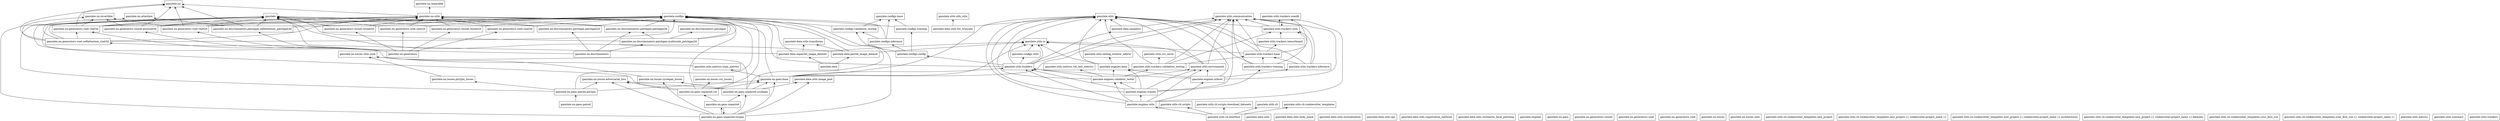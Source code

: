 digraph "packages_ganslate_hierarchy" {
rankdir=BT
charset="utf-8"
"ganslate" [color="black", label=<ganslate>, shape="box", style="solid"];
"ganslate.configs" [color="black", label=<ganslate.configs>, shape="box", style="solid"];
"ganslate.configs.base" [color="black", label=<ganslate.configs.base>, shape="box", style="solid"];
"ganslate.configs.config" [color="black", label=<ganslate.configs.config>, shape="box", style="solid"];
"ganslate.configs.inference" [color="black", label=<ganslate.configs.inference>, shape="box", style="solid"];
"ganslate.configs.training" [color="black", label=<ganslate.configs.training>, shape="box", style="solid"];
"ganslate.configs.utils" [color="black", label=<ganslate.configs.utils>, shape="box", style="solid"];
"ganslate.configs.validation_testing" [color="black", label=<ganslate.configs.validation_testing>, shape="box", style="solid"];
"ganslate.data" [color="black", label=<ganslate.data>, shape="box", style="solid"];
"ganslate.data.paired_image_dataset" [color="black", label=<ganslate.data.paired_image_dataset>, shape="box", style="solid"];
"ganslate.data.samplers" [color="black", label=<ganslate.data.samplers>, shape="box", style="solid"];
"ganslate.data.unpaired_image_dataset" [color="black", label=<ganslate.data.unpaired_image_dataset>, shape="box", style="solid"];
"ganslate.data.utils" [color="black", label=<ganslate.data.utils>, shape="box", style="solid"];
"ganslate.data.utils.body_mask" [color="black", label=<ganslate.data.utils.body_mask>, shape="box", style="solid"];
"ganslate.data.utils.fov_truncate" [color="black", label=<ganslate.data.utils.fov_truncate>, shape="box", style="solid"];
"ganslate.data.utils.image_pool" [color="black", label=<ganslate.data.utils.image_pool>, shape="box", style="solid"];
"ganslate.data.utils.normalization" [color="black", label=<ganslate.data.utils.normalization>, shape="box", style="solid"];
"ganslate.data.utils.ops" [color="black", label=<ganslate.data.utils.ops>, shape="box", style="solid"];
"ganslate.data.utils.registration_methods" [color="black", label=<ganslate.data.utils.registration_methods>, shape="box", style="solid"];
"ganslate.data.utils.stochastic_focal_patching" [color="black", label=<ganslate.data.utils.stochastic_focal_patching>, shape="box", style="solid"];
"ganslate.data.utils.transforms" [color="black", label=<ganslate.data.utils.transforms>, shape="box", style="solid"];
"ganslate.engines" [color="black", label=<ganslate.engines>, shape="box", style="solid"];
"ganslate.engines.base" [color="black", label=<ganslate.engines.base>, shape="box", style="solid"];
"ganslate.engines.inferer" [color="black", label=<ganslate.engines.inferer>, shape="box", style="solid"];
"ganslate.engines.trainer" [color="black", label=<ganslate.engines.trainer>, shape="box", style="solid"];
"ganslate.engines.utils" [color="black", label=<ganslate.engines.utils>, shape="box", style="solid"];
"ganslate.engines.validator_tester" [color="black", label=<ganslate.engines.validator_tester>, shape="box", style="solid"];
"ganslate.nn" [color="black", label=<ganslate.nn>, shape="box", style="solid"];
"ganslate.nn.attention" [color="black", label=<ganslate.nn.attention>, shape="box", style="solid"];
"ganslate.nn.discriminators" [color="black", label=<ganslate.nn.discriminators>, shape="box", style="solid"];
"ganslate.nn.discriminators.patchgan" [color="black", label=<ganslate.nn.discriminators.patchgan>, shape="box", style="solid"];
"ganslate.nn.discriminators.patchgan.multiscale_patchgan3d" [color="black", label=<ganslate.nn.discriminators.patchgan.multiscale_patchgan3d>, shape="box", style="solid"];
"ganslate.nn.discriminators.patchgan.patchgan2d" [color="black", label=<ganslate.nn.discriminators.patchgan.patchgan2d>, shape="box", style="solid"];
"ganslate.nn.discriminators.patchgan.patchgan3d" [color="black", label=<ganslate.nn.discriminators.patchgan.patchgan3d>, shape="box", style="solid"];
"ganslate.nn.discriminators.patchgan.selfattention_patchgan3d" [color="black", label=<ganslate.nn.discriminators.patchgan.selfattention_patchgan3d>, shape="box", style="solid"];
"ganslate.nn.gans" [color="black", label=<ganslate.nn.gans>, shape="box", style="solid"];
"ganslate.nn.gans.base" [color="black", label=<ganslate.nn.gans.base>, shape="box", style="solid"];
"ganslate.nn.gans.paired" [color="black", label=<ganslate.nn.gans.paired>, shape="box", style="solid"];
"ganslate.nn.gans.paired.pix2pix" [color="black", label=<ganslate.nn.gans.paired.pix2pix>, shape="box", style="solid"];
"ganslate.nn.gans.unpaired" [color="black", label=<ganslate.nn.gans.unpaired>, shape="box", style="solid"];
"ganslate.nn.gans.unpaired.cut" [color="black", label=<ganslate.nn.gans.unpaired.cut>, shape="box", style="solid"];
"ganslate.nn.gans.unpaired.cyclegan" [color="black", label=<ganslate.nn.gans.unpaired.cyclegan>, shape="box", style="solid"];
"ganslate.nn.gans.unpaired.revgan" [color="black", label=<ganslate.nn.gans.unpaired.revgan>, shape="box", style="solid"];
"ganslate.nn.generators" [color="black", label=<ganslate.nn.generators>, shape="box", style="solid"];
"ganslate.nn.generators.resnet" [color="black", label=<ganslate.nn.generators.resnet>, shape="box", style="solid"];
"ganslate.nn.generators.resnet.piresnet3d" [color="black", label=<ganslate.nn.generators.resnet.piresnet3d>, shape="box", style="solid"];
"ganslate.nn.generators.resnet.resnet2d" [color="black", label=<ganslate.nn.generators.resnet.resnet2d>, shape="box", style="solid"];
"ganslate.nn.generators.resnet.resnet3d" [color="black", label=<ganslate.nn.generators.resnet.resnet3d>, shape="box", style="solid"];
"ganslate.nn.generators.unet" [color="black", label=<ganslate.nn.generators.unet>, shape="box", style="solid"];
"ganslate.nn.generators.unet.unet2d" [color="black", label=<ganslate.nn.generators.unet.unet2d>, shape="box", style="solid"];
"ganslate.nn.generators.unet.unet3d" [color="black", label=<ganslate.nn.generators.unet.unet3d>, shape="box", style="solid"];
"ganslate.nn.generators.vnet" [color="black", label=<ganslate.nn.generators.vnet>, shape="box", style="solid"];
"ganslate.nn.generators.vnet.selfattention_vnet3d" [color="black", label=<ganslate.nn.generators.vnet.selfattention_vnet3d>, shape="box", style="solid"];
"ganslate.nn.generators.vnet.vnet2d" [color="black", label=<ganslate.nn.generators.vnet.vnet2d>, shape="box", style="solid"];
"ganslate.nn.generators.vnet.vnet3d" [color="black", label=<ganslate.nn.generators.vnet.vnet3d>, shape="box", style="solid"];
"ganslate.nn.invertible" [color="black", label=<ganslate.nn.invertible>, shape="box", style="solid"];
"ganslate.nn.losses" [color="black", label=<ganslate.nn.losses>, shape="box", style="solid"];
"ganslate.nn.losses.adversarial_loss" [color="black", label=<ganslate.nn.losses.adversarial_loss>, shape="box", style="solid"];
"ganslate.nn.losses.cut_losses" [color="black", label=<ganslate.nn.losses.cut_losses>, shape="box", style="solid"];
"ganslate.nn.losses.cyclegan_losses" [color="black", label=<ganslate.nn.losses.cyclegan_losses>, shape="box", style="solid"];
"ganslate.nn.losses.pix2pix_losses" [color="black", label=<ganslate.nn.losses.pix2pix_losses>, shape="box", style="solid"];
"ganslate.nn.losses.utils" [color="black", label=<ganslate.nn.losses.utils>, shape="box", style="solid"];
"ganslate.nn.losses.utils.ssim" [color="black", label=<ganslate.nn.losses.utils.ssim>, shape="box", style="solid"];
"ganslate.nn.separable" [color="black", label=<ganslate.nn.separable>, shape="box", style="solid"];
"ganslate.nn.utils" [color="black", label=<ganslate.nn.utils>, shape="box", style="solid"];
"ganslate.utils" [color="black", label=<ganslate.utils>, shape="box", style="solid"];
"ganslate.utils.builders" [color="black", label=<ganslate.utils.builders>, shape="box", style="solid"];
"ganslate.utils.cli" [color="black", label=<ganslate.utils.cli>, shape="box", style="solid"];
"ganslate.utils.cli.cookiecutter_templates" [color="black", label=<ganslate.utils.cli.cookiecutter_templates>, shape="box", style="solid"];
"ganslate.utils.cli.cookiecutter_templates.new_project" [color="black", label=<ganslate.utils.cli.cookiecutter_templates.new_project>, shape="box", style="solid"];
"ganslate.utils.cli.cookiecutter_templates.new_project.{{ cookiecutter.project_name }}" [color="black", label=<ganslate.utils.cli.cookiecutter_templates.new_project.{{ cookiecutter.project_name }}>, shape="box", style="solid"];
"ganslate.utils.cli.cookiecutter_templates.new_project.{{ cookiecutter.project_name }}.architectures" [color="black", label=<ganslate.utils.cli.cookiecutter_templates.new_project.{{ cookiecutter.project_name }}.architectures>, shape="box", style="solid"];
"ganslate.utils.cli.cookiecutter_templates.new_project.{{ cookiecutter.project_name }}.datasets" [color="black", label=<ganslate.utils.cli.cookiecutter_templates.new_project.{{ cookiecutter.project_name }}.datasets>, shape="box", style="solid"];
"ganslate.utils.cli.cookiecutter_templates.your_first_run" [color="black", label=<ganslate.utils.cli.cookiecutter_templates.your_first_run>, shape="box", style="solid"];
"ganslate.utils.cli.cookiecutter_templates.your_first_run.{{ cookiecutter.project_name }}" [color="black", label=<ganslate.utils.cli.cookiecutter_templates.your_first_run.{{ cookiecutter.project_name }}>, shape="box", style="solid"];
"ganslate.utils.cli.interface" [color="black", label=<ganslate.utils.cli.interface>, shape="box", style="solid"];
"ganslate.utils.cli.scripts" [color="black", label=<ganslate.utils.cli.scripts>, shape="box", style="solid"];
"ganslate.utils.cli.scripts.download_datasets" [color="black", label=<ganslate.utils.cli.scripts.download_datasets>, shape="box", style="solid"];
"ganslate.utils.communication" [color="black", label=<ganslate.utils.communication>, shape="box", style="solid"];
"ganslate.utils.csv_saver" [color="black", label=<ganslate.utils.csv_saver>, shape="box", style="solid"];
"ganslate.utils.environment" [color="black", label=<ganslate.utils.environment>, shape="box", style="solid"];
"ganslate.utils.io" [color="black", label=<ganslate.utils.io>, shape="box", style="solid"];
"ganslate.utils.metrics" [color="black", label=<ganslate.utils.metrics>, shape="box", style="solid"];
"ganslate.utils.metrics.train_metrics" [color="black", label=<ganslate.utils.metrics.train_metrics>, shape="box", style="solid"];
"ganslate.utils.metrics.val_test_metrics" [color="black", label=<ganslate.utils.metrics.val_test_metrics>, shape="box", style="solid"];
"ganslate.utils.sitk_utils" [color="black", label=<ganslate.utils.sitk_utils>, shape="box", style="solid"];
"ganslate.utils.sliding_window_inferer" [color="black", label=<ganslate.utils.sliding_window_inferer>, shape="box", style="solid"];
"ganslate.utils.summary" [color="black", label=<ganslate.utils.summary>, shape="box", style="solid"];
"ganslate.utils.trackers" [color="black", label=<ganslate.utils.trackers>, shape="box", style="solid"];
"ganslate.utils.trackers.base" [color="black", label=<ganslate.utils.trackers.base>, shape="box", style="solid"];
"ganslate.utils.trackers.inference" [color="black", label=<ganslate.utils.trackers.inference>, shape="box", style="solid"];
"ganslate.utils.trackers.tensorboard" [color="black", label=<ganslate.utils.trackers.tensorboard>, shape="box", style="solid"];
"ganslate.utils.trackers.training" [color="black", label=<ganslate.utils.trackers.training>, shape="box", style="solid"];
"ganslate.utils.trackers.utils" [color="black", label=<ganslate.utils.trackers.utils>, shape="box", style="solid"];
"ganslate.utils.trackers.validation_testing" [color="black", label=<ganslate.utils.trackers.validation_testing>, shape="box", style="solid"];
"ganslate.utils.trackers.wandb" [color="black", label=<ganslate.utils.trackers.wandb>, shape="box", style="solid"];
"ganslate.configs.config" -> "ganslate.configs.inference" [arrowhead="open", arrowtail="none"];
"ganslate.configs.config" -> "ganslate.configs.training" [arrowhead="open", arrowtail="none"];
"ganslate.configs.config" -> "ganslate.configs.validation_testing" [arrowhead="open", arrowtail="none"];
"ganslate.configs.inference" -> "ganslate.configs" [arrowhead="open", arrowtail="none"];
"ganslate.configs.inference" -> "ganslate.configs.base" [arrowhead="open", arrowtail="none"];
"ganslate.configs.inference" -> "ganslate.configs.validation_testing" [arrowhead="open", arrowtail="none"];
"ganslate.configs.training" -> "ganslate.configs" [arrowhead="open", arrowtail="none"];
"ganslate.configs.training" -> "ganslate.configs.base" [arrowhead="open", arrowtail="none"];
"ganslate.configs.utils" -> "ganslate.utils.io" [arrowhead="open", arrowtail="none"];
"ganslate.configs.validation_testing" -> "ganslate.configs" [arrowhead="open", arrowtail="none"];
"ganslate.configs.validation_testing" -> "ganslate.configs.base" [arrowhead="open", arrowtail="none"];
"ganslate.data" -> "ganslate.data.paired_image_dataset" [arrowhead="open", arrowtail="none"];
"ganslate.data" -> "ganslate.data.unpaired_image_dataset" [arrowhead="open", arrowtail="none"];
"ganslate.data.paired_image_dataset" -> "ganslate" [arrowhead="open", arrowtail="none"];
"ganslate.data.paired_image_dataset" -> "ganslate.configs" [arrowhead="open", arrowtail="none"];
"ganslate.data.paired_image_dataset" -> "ganslate.data.utils.transforms" [arrowhead="open", arrowtail="none"];
"ganslate.data.paired_image_dataset" -> "ganslate.utils.io" [arrowhead="open", arrowtail="none"];
"ganslate.data.samplers" -> "ganslate.utils" [arrowhead="open", arrowtail="none"];
"ganslate.data.samplers" -> "ganslate.utils.communication" [arrowhead="open", arrowtail="none"];
"ganslate.data.unpaired_image_dataset" -> "ganslate" [arrowhead="open", arrowtail="none"];
"ganslate.data.unpaired_image_dataset" -> "ganslate.configs" [arrowhead="open", arrowtail="none"];
"ganslate.data.unpaired_image_dataset" -> "ganslate.data.utils.transforms" [arrowhead="open", arrowtail="none"];
"ganslate.data.unpaired_image_dataset" -> "ganslate.utils.io" [arrowhead="open", arrowtail="none"];
"ganslate.data.utils.fov_truncate" -> "ganslate.utils" [arrowhead="open", arrowtail="none"];
"ganslate.data.utils.fov_truncate" -> "ganslate.utils.sitk_utils" [arrowhead="open", arrowtail="none"];
"ganslate.engines.base" -> "ganslate.utils" [arrowhead="open", arrowtail="none"];
"ganslate.engines.base" -> "ganslate.utils.io" [arrowhead="open", arrowtail="none"];
"ganslate.engines.base" -> "ganslate.utils.sliding_window_inferer" [arrowhead="open", arrowtail="none"];
"ganslate.engines.inferer" -> "ganslate.engines.base" [arrowhead="open", arrowtail="none"];
"ganslate.engines.inferer" -> "ganslate.utils" [arrowhead="open", arrowtail="none"];
"ganslate.engines.inferer" -> "ganslate.utils.builders" [arrowhead="open", arrowtail="none"];
"ganslate.engines.inferer" -> "ganslate.utils.communication" [arrowhead="open", arrowtail="none"];
"ganslate.engines.inferer" -> "ganslate.utils.environment" [arrowhead="open", arrowtail="none"];
"ganslate.engines.inferer" -> "ganslate.utils.trackers.inference" [arrowhead="open", arrowtail="none"];
"ganslate.engines.trainer" -> "ganslate.engines.base" [arrowhead="open", arrowtail="none"];
"ganslate.engines.trainer" -> "ganslate.engines.validator_tester" [arrowhead="open", arrowtail="none"];
"ganslate.engines.trainer" -> "ganslate.utils" [arrowhead="open", arrowtail="none"];
"ganslate.engines.trainer" -> "ganslate.utils.builders" [arrowhead="open", arrowtail="none"];
"ganslate.engines.trainer" -> "ganslate.utils.communication" [arrowhead="open", arrowtail="none"];
"ganslate.engines.trainer" -> "ganslate.utils.environment" [arrowhead="open", arrowtail="none"];
"ganslate.engines.trainer" -> "ganslate.utils.trackers.training" [arrowhead="open", arrowtail="none"];
"ganslate.engines.utils" -> "ganslate.engines.inferer" [arrowhead="open", arrowtail="none"];
"ganslate.engines.utils" -> "ganslate.engines.trainer" [arrowhead="open", arrowtail="none"];
"ganslate.engines.utils" -> "ganslate.engines.validator_tester" [arrowhead="open", arrowtail="none"];
"ganslate.engines.utils" -> "ganslate.utils" [arrowhead="open", arrowtail="none"];
"ganslate.engines.utils" -> "ganslate.utils.builders" [arrowhead="open", arrowtail="none"];
"ganslate.engines.utils" -> "ganslate.utils.communication" [arrowhead="open", arrowtail="none"];
"ganslate.engines.utils" -> "ganslate.utils.environment" [arrowhead="open", arrowtail="none"];
"ganslate.engines.validator_tester" -> "ganslate.engines.base" [arrowhead="open", arrowtail="none"];
"ganslate.engines.validator_tester" -> "ganslate.utils" [arrowhead="open", arrowtail="none"];
"ganslate.engines.validator_tester" -> "ganslate.utils.builders" [arrowhead="open", arrowtail="none"];
"ganslate.engines.validator_tester" -> "ganslate.utils.environment" [arrowhead="open", arrowtail="none"];
"ganslate.engines.validator_tester" -> "ganslate.utils.metrics.val_test_metrics" [arrowhead="open", arrowtail="none"];
"ganslate.engines.validator_tester" -> "ganslate.utils.trackers.validation_testing" [arrowhead="open", arrowtail="none"];
"ganslate.nn.discriminators" -> "ganslate.nn.discriminators.patchgan.multiscale_patchgan3d" [arrowhead="open", arrowtail="none"];
"ganslate.nn.discriminators" -> "ganslate.nn.discriminators.patchgan.patchgan2d" [arrowhead="open", arrowtail="none"];
"ganslate.nn.discriminators" -> "ganslate.nn.discriminators.patchgan.patchgan3d" [arrowhead="open", arrowtail="none"];
"ganslate.nn.discriminators" -> "ganslate.nn.discriminators.patchgan.selfattention_patchgan3d" [arrowhead="open", arrowtail="none"];
"ganslate.nn.discriminators.patchgan.multiscale_patchgan3d" -> "ganslate" [arrowhead="open", arrowtail="none"];
"ganslate.nn.discriminators.patchgan.multiscale_patchgan3d" -> "ganslate.configs" [arrowhead="open", arrowtail="none"];
"ganslate.nn.discriminators.patchgan.multiscale_patchgan3d" -> "ganslate.nn.discriminators.patchgan" [arrowhead="open", arrowtail="none"];
"ganslate.nn.discriminators.patchgan.multiscale_patchgan3d" -> "ganslate.nn.discriminators.patchgan.patchgan3d" [arrowhead="open", arrowtail="none"];
"ganslate.nn.discriminators.patchgan.multiscale_patchgan3d" -> "ganslate.nn.utils" [arrowhead="open", arrowtail="none"];
"ganslate.nn.discriminators.patchgan.patchgan2d" -> "ganslate" [arrowhead="open", arrowtail="none"];
"ganslate.nn.discriminators.patchgan.patchgan2d" -> "ganslate.configs" [arrowhead="open", arrowtail="none"];
"ganslate.nn.discriminators.patchgan.patchgan2d" -> "ganslate.nn.utils" [arrowhead="open", arrowtail="none"];
"ganslate.nn.discriminators.patchgan.patchgan3d" -> "ganslate" [arrowhead="open", arrowtail="none"];
"ganslate.nn.discriminators.patchgan.patchgan3d" -> "ganslate.configs" [arrowhead="open", arrowtail="none"];
"ganslate.nn.discriminators.patchgan.patchgan3d" -> "ganslate.nn.utils" [arrowhead="open", arrowtail="none"];
"ganslate.nn.discriminators.patchgan.selfattention_patchgan3d" -> "ganslate" [arrowhead="open", arrowtail="none"];
"ganslate.nn.discriminators.patchgan.selfattention_patchgan3d" -> "ganslate.configs" [arrowhead="open", arrowtail="none"];
"ganslate.nn.discriminators.patchgan.selfattention_patchgan3d" -> "ganslate.nn" [arrowhead="open", arrowtail="none"];
"ganslate.nn.discriminators.patchgan.selfattention_patchgan3d" -> "ganslate.nn.attention" [arrowhead="open", arrowtail="none"];
"ganslate.nn.discriminators.patchgan.selfattention_patchgan3d" -> "ganslate.nn.utils" [arrowhead="open", arrowtail="none"];
"ganslate.nn.gans.base" -> "ganslate.nn.utils" [arrowhead="open", arrowtail="none"];
"ganslate.nn.gans.base" -> "ganslate.utils" [arrowhead="open", arrowtail="none"];
"ganslate.nn.gans.base" -> "ganslate.utils.builders" [arrowhead="open", arrowtail="none"];
"ganslate.nn.gans.base" -> "ganslate.utils.communication" [arrowhead="open", arrowtail="none"];
"ganslate.nn.gans.base" -> "ganslate.utils.io" [arrowhead="open", arrowtail="none"];
"ganslate.nn.gans.base" -> "ganslate.utils.metrics.train_metrics" [arrowhead="open", arrowtail="none"];
"ganslate.nn.gans.paired" -> "ganslate.nn.gans.paired.pix2pix" [arrowhead="open", arrowtail="none"];
"ganslate.nn.gans.paired.pix2pix" -> "ganslate" [arrowhead="open", arrowtail="none"];
"ganslate.nn.gans.paired.pix2pix" -> "ganslate.configs" [arrowhead="open", arrowtail="none"];
"ganslate.nn.gans.paired.pix2pix" -> "ganslate.nn.gans.base" [arrowhead="open", arrowtail="none"];
"ganslate.nn.gans.paired.pix2pix" -> "ganslate.nn.losses.adversarial_loss" [arrowhead="open", arrowtail="none"];
"ganslate.nn.gans.paired.pix2pix" -> "ganslate.nn.losses.pix2pix_losses" [arrowhead="open", arrowtail="none"];
"ganslate.nn.gans.unpaired" -> "ganslate.nn.gans.unpaired.cut" [arrowhead="open", arrowtail="none"];
"ganslate.nn.gans.unpaired" -> "ganslate.nn.gans.unpaired.cyclegan" [arrowhead="open", arrowtail="none"];
"ganslate.nn.gans.unpaired" -> "ganslate.nn.gans.unpaired.revgan" [arrowhead="open", arrowtail="none"];
"ganslate.nn.gans.unpaired.cut" -> "ganslate" [arrowhead="open", arrowtail="none"];
"ganslate.nn.gans.unpaired.cut" -> "ganslate.configs" [arrowhead="open", arrowtail="none"];
"ganslate.nn.gans.unpaired.cut" -> "ganslate.nn.gans.base" [arrowhead="open", arrowtail="none"];
"ganslate.nn.gans.unpaired.cut" -> "ganslate.nn.losses.adversarial_loss" [arrowhead="open", arrowtail="none"];
"ganslate.nn.gans.unpaired.cut" -> "ganslate.nn.losses.cut_losses" [arrowhead="open", arrowtail="none"];
"ganslate.nn.gans.unpaired.cut" -> "ganslate.nn.utils" [arrowhead="open", arrowtail="none"];
"ganslate.nn.gans.unpaired.cyclegan" -> "ganslate" [arrowhead="open", arrowtail="none"];
"ganslate.nn.gans.unpaired.cyclegan" -> "ganslate.configs" [arrowhead="open", arrowtail="none"];
"ganslate.nn.gans.unpaired.cyclegan" -> "ganslate.data.utils.image_pool" [arrowhead="open", arrowtail="none"];
"ganslate.nn.gans.unpaired.cyclegan" -> "ganslate.nn.gans.base" [arrowhead="open", arrowtail="none"];
"ganslate.nn.gans.unpaired.cyclegan" -> "ganslate.nn.losses.adversarial_loss" [arrowhead="open", arrowtail="none"];
"ganslate.nn.gans.unpaired.cyclegan" -> "ganslate.nn.losses.cyclegan_losses" [arrowhead="open", arrowtail="none"];
"ganslate.nn.gans.unpaired.revgan" -> "ganslate" [arrowhead="open", arrowtail="none"];
"ganslate.nn.gans.unpaired.revgan" -> "ganslate.configs" [arrowhead="open", arrowtail="none"];
"ganslate.nn.gans.unpaired.revgan" -> "ganslate.data.utils.image_pool" [arrowhead="open", arrowtail="none"];
"ganslate.nn.gans.unpaired.revgan" -> "ganslate.nn.gans.base" [arrowhead="open", arrowtail="none"];
"ganslate.nn.gans.unpaired.revgan" -> "ganslate.nn.gans.unpaired" [arrowhead="open", arrowtail="none"];
"ganslate.nn.gans.unpaired.revgan" -> "ganslate.nn.gans.unpaired.cyclegan" [arrowhead="open", arrowtail="none"];
"ganslate.nn.gans.unpaired.revgan" -> "ganslate.nn.losses.adversarial_loss" [arrowhead="open", arrowtail="none"];
"ganslate.nn.gans.unpaired.revgan" -> "ganslate.nn.losses.cyclegan_losses" [arrowhead="open", arrowtail="none"];
"ganslate.nn.generators" -> "ganslate.nn.generators.resnet.piresnet3d" [arrowhead="open", arrowtail="none"];
"ganslate.nn.generators" -> "ganslate.nn.generators.resnet.resnet2d" [arrowhead="open", arrowtail="none"];
"ganslate.nn.generators" -> "ganslate.nn.generators.resnet.resnet3d" [arrowhead="open", arrowtail="none"];
"ganslate.nn.generators" -> "ganslate.nn.generators.unet.unet2d" [arrowhead="open", arrowtail="none"];
"ganslate.nn.generators" -> "ganslate.nn.generators.unet.unet3d" [arrowhead="open", arrowtail="none"];
"ganslate.nn.generators" -> "ganslate.nn.generators.vnet.selfattention_vnet3d" [arrowhead="open", arrowtail="none"];
"ganslate.nn.generators" -> "ganslate.nn.generators.vnet.vnet2d" [arrowhead="open", arrowtail="none"];
"ganslate.nn.generators" -> "ganslate.nn.generators.vnet.vnet3d" [arrowhead="open", arrowtail="none"];
"ganslate.nn.generators.resnet.piresnet3d" -> "ganslate" [arrowhead="open", arrowtail="none"];
"ganslate.nn.generators.resnet.piresnet3d" -> "ganslate.configs" [arrowhead="open", arrowtail="none"];
"ganslate.nn.generators.resnet.piresnet3d" -> "ganslate.nn" [arrowhead="open", arrowtail="none"];
"ganslate.nn.generators.resnet.piresnet3d" -> "ganslate.nn.invertible" [arrowhead="open", arrowtail="none"];
"ganslate.nn.generators.resnet.piresnet3d" -> "ganslate.nn.utils" [arrowhead="open", arrowtail="none"];
"ganslate.nn.generators.resnet.resnet2d" -> "ganslate" [arrowhead="open", arrowtail="none"];
"ganslate.nn.generators.resnet.resnet2d" -> "ganslate.configs" [arrowhead="open", arrowtail="none"];
"ganslate.nn.generators.resnet.resnet2d" -> "ganslate.nn.utils" [arrowhead="open", arrowtail="none"];
"ganslate.nn.generators.resnet.resnet3d" -> "ganslate" [arrowhead="open", arrowtail="none"];
"ganslate.nn.generators.resnet.resnet3d" -> "ganslate.configs" [arrowhead="open", arrowtail="none"];
"ganslate.nn.generators.resnet.resnet3d" -> "ganslate.nn.utils" [arrowhead="open", arrowtail="none"];
"ganslate.nn.generators.unet.unet2d" -> "ganslate" [arrowhead="open", arrowtail="none"];
"ganslate.nn.generators.unet.unet2d" -> "ganslate.configs" [arrowhead="open", arrowtail="none"];
"ganslate.nn.generators.unet.unet2d" -> "ganslate.nn.utils" [arrowhead="open", arrowtail="none"];
"ganslate.nn.generators.unet.unet3d" -> "ganslate" [arrowhead="open", arrowtail="none"];
"ganslate.nn.generators.unet.unet3d" -> "ganslate.configs" [arrowhead="open", arrowtail="none"];
"ganslate.nn.generators.unet.unet3d" -> "ganslate.nn.utils" [arrowhead="open", arrowtail="none"];
"ganslate.nn.generators.vnet.selfattention_vnet3d" -> "ganslate" [arrowhead="open", arrowtail="none"];
"ganslate.nn.generators.vnet.selfattention_vnet3d" -> "ganslate.configs" [arrowhead="open", arrowtail="none"];
"ganslate.nn.generators.vnet.selfattention_vnet3d" -> "ganslate.nn" [arrowhead="open", arrowtail="none"];
"ganslate.nn.generators.vnet.selfattention_vnet3d" -> "ganslate.nn.attention" [arrowhead="open", arrowtail="none"];
"ganslate.nn.generators.vnet.selfattention_vnet3d" -> "ganslate.nn.generators.vnet.vnet3d" [arrowhead="open", arrowtail="none"];
"ganslate.nn.generators.vnet.selfattention_vnet3d" -> "ganslate.nn.invertible" [arrowhead="open", arrowtail="none"];
"ganslate.nn.generators.vnet.selfattention_vnet3d" -> "ganslate.nn.utils" [arrowhead="open", arrowtail="none"];
"ganslate.nn.generators.vnet.vnet2d" -> "ganslate" [arrowhead="open", arrowtail="none"];
"ganslate.nn.generators.vnet.vnet2d" -> "ganslate.configs" [arrowhead="open", arrowtail="none"];
"ganslate.nn.generators.vnet.vnet2d" -> "ganslate.nn" [arrowhead="open", arrowtail="none"];
"ganslate.nn.generators.vnet.vnet2d" -> "ganslate.nn.invertible" [arrowhead="open", arrowtail="none"];
"ganslate.nn.generators.vnet.vnet2d" -> "ganslate.nn.utils" [arrowhead="open", arrowtail="none"];
"ganslate.nn.generators.vnet.vnet3d" -> "ganslate" [arrowhead="open", arrowtail="none"];
"ganslate.nn.generators.vnet.vnet3d" -> "ganslate.configs" [arrowhead="open", arrowtail="none"];
"ganslate.nn.generators.vnet.vnet3d" -> "ganslate.nn" [arrowhead="open", arrowtail="none"];
"ganslate.nn.generators.vnet.vnet3d" -> "ganslate.nn.invertible" [arrowhead="open", arrowtail="none"];
"ganslate.nn.generators.vnet.vnet3d" -> "ganslate.nn.utils" [arrowhead="open", arrowtail="none"];
"ganslate.nn.losses.cyclegan_losses" -> "ganslate.nn.losses.utils.ssim" [arrowhead="open", arrowtail="none"];
"ganslate.nn.losses.pix2pix_losses" -> "ganslate.nn.losses.utils.ssim" [arrowhead="open", arrowtail="none"];
"ganslate.nn.utils" -> "ganslate.nn" [arrowhead="open", arrowtail="none"];
"ganslate.nn.utils" -> "ganslate.nn.separable" [arrowhead="open", arrowtail="none"];
"ganslate.utils.builders" -> "ganslate.configs.config" [arrowhead="open", arrowtail="none"];
"ganslate.utils.builders" -> "ganslate.configs.utils" [arrowhead="open", arrowtail="none"];
"ganslate.utils.builders" -> "ganslate.data.samplers" [arrowhead="open", arrowtail="none"];
"ganslate.utils.builders" -> "ganslate.nn.utils" [arrowhead="open", arrowtail="none"];
"ganslate.utils.builders" -> "ganslate.utils" [arrowhead="open", arrowtail="none"];
"ganslate.utils.builders" -> "ganslate.utils.communication" [arrowhead="open", arrowtail="none"];
"ganslate.utils.builders" -> "ganslate.utils.io" [arrowhead="open", arrowtail="none"];
"ganslate.utils.cli.interface" -> "ganslate.engines.utils" [arrowhead="open", arrowtail="none"];
"ganslate.utils.cli.interface" -> "ganslate.utils.cli" [arrowhead="open", arrowtail="none"];
"ganslate.utils.cli.interface" -> "ganslate.utils.cli.cookiecutter_templates" [arrowhead="open", arrowtail="none"];
"ganslate.utils.cli.interface" -> "ganslate.utils.cli.scripts" [arrowhead="open", arrowtail="none"];
"ganslate.utils.cli.interface" -> "ganslate.utils.cli.scripts.download_datasets" [arrowhead="open", arrowtail="none"];
"ganslate.utils.environment" -> "ganslate.utils" [arrowhead="open", arrowtail="none"];
"ganslate.utils.environment" -> "ganslate.utils.communication" [arrowhead="open", arrowtail="none"];
"ganslate.utils.environment" -> "ganslate.utils.io" [arrowhead="open", arrowtail="none"];
"ganslate.utils.metrics.train_metrics" -> "ganslate.nn.losses.utils.ssim" [arrowhead="open", arrowtail="none"];
"ganslate.utils.trackers.base" -> "ganslate.utils" [arrowhead="open", arrowtail="none"];
"ganslate.utils.trackers.base" -> "ganslate.utils.communication" [arrowhead="open", arrowtail="none"];
"ganslate.utils.trackers.base" -> "ganslate.utils.io" [arrowhead="open", arrowtail="none"];
"ganslate.utils.trackers.base" -> "ganslate.utils.trackers.tensorboard" [arrowhead="open", arrowtail="none"];
"ganslate.utils.trackers.base" -> "ganslate.utils.trackers.wandb" [arrowhead="open", arrowtail="none"];
"ganslate.utils.trackers.inference" -> "ganslate.utils" [arrowhead="open", arrowtail="none"];
"ganslate.utils.trackers.inference" -> "ganslate.utils.communication" [arrowhead="open", arrowtail="none"];
"ganslate.utils.trackers.inference" -> "ganslate.utils.trackers.base" [arrowhead="open", arrowtail="none"];
"ganslate.utils.trackers.inference" -> "ganslate.utils.trackers.utils" [arrowhead="open", arrowtail="none"];
"ganslate.utils.trackers.tensorboard" -> "ganslate.utils.trackers.utils" [arrowhead="open", arrowtail="none"];
"ganslate.utils.trackers.training" -> "ganslate.utils" [arrowhead="open", arrowtail="none"];
"ganslate.utils.trackers.training" -> "ganslate.utils.communication" [arrowhead="open", arrowtail="none"];
"ganslate.utils.trackers.training" -> "ganslate.utils.trackers.base" [arrowhead="open", arrowtail="none"];
"ganslate.utils.trackers.training" -> "ganslate.utils.trackers.utils" [arrowhead="open", arrowtail="none"];
"ganslate.utils.trackers.utils" -> "ganslate.utils" [arrowhead="open", arrowtail="none"];
"ganslate.utils.trackers.utils" -> "ganslate.utils.communication" [arrowhead="open", arrowtail="none"];
"ganslate.utils.trackers.utils" -> "ganslate.utils.trackers.wandb" [arrowhead="open", arrowtail="none"];
"ganslate.utils.trackers.validation_testing" -> "ganslate.utils" [arrowhead="open", arrowtail="none"];
"ganslate.utils.trackers.validation_testing" -> "ganslate.utils.communication" [arrowhead="open", arrowtail="none"];
"ganslate.utils.trackers.validation_testing" -> "ganslate.utils.csv_saver" [arrowhead="open", arrowtail="none"];
"ganslate.utils.trackers.validation_testing" -> "ganslate.utils.trackers.base" [arrowhead="open", arrowtail="none"];
"ganslate.utils.trackers.validation_testing" -> "ganslate.utils.trackers.utils" [arrowhead="open", arrowtail="none"];
"ganslate.utils.trackers.wandb" -> "ganslate.utils.trackers.utils" [arrowhead="open", arrowtail="none"];
}
